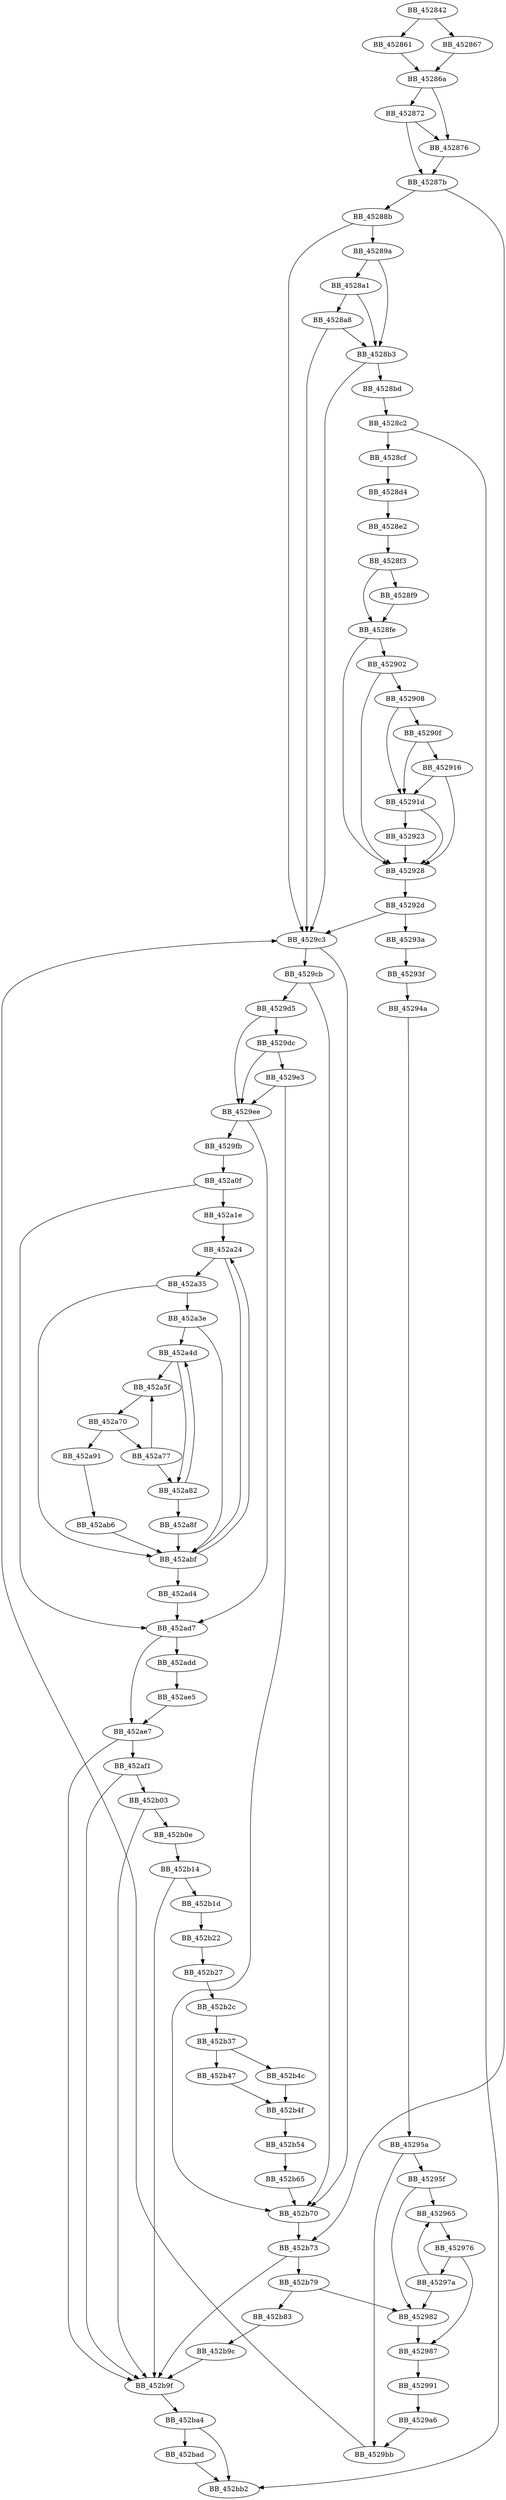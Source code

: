 DiGraph sub_452842{
BB_452842->BB_452861
BB_452842->BB_452867
BB_452861->BB_45286a
BB_452867->BB_45286a
BB_45286a->BB_452872
BB_45286a->BB_452876
BB_452872->BB_452876
BB_452872->BB_45287b
BB_452876->BB_45287b
BB_45287b->BB_45288b
BB_45287b->BB_452b73
BB_45288b->BB_45289a
BB_45288b->BB_4529c3
BB_45289a->BB_4528a1
BB_45289a->BB_4528b3
BB_4528a1->BB_4528a8
BB_4528a1->BB_4528b3
BB_4528a8->BB_4528b3
BB_4528a8->BB_4529c3
BB_4528b3->BB_4528bd
BB_4528b3->BB_4529c3
BB_4528bd->BB_4528c2
BB_4528c2->BB_4528cf
BB_4528c2->BB_452bb2
BB_4528cf->BB_4528d4
BB_4528d4->BB_4528e2
BB_4528e2->BB_4528f3
BB_4528f3->BB_4528f9
BB_4528f3->BB_4528fe
BB_4528f9->BB_4528fe
BB_4528fe->BB_452902
BB_4528fe->BB_452928
BB_452902->BB_452908
BB_452902->BB_452928
BB_452908->BB_45290f
BB_452908->BB_45291d
BB_45290f->BB_452916
BB_45290f->BB_45291d
BB_452916->BB_45291d
BB_452916->BB_452928
BB_45291d->BB_452923
BB_45291d->BB_452928
BB_452923->BB_452928
BB_452928->BB_45292d
BB_45292d->BB_45293a
BB_45292d->BB_4529c3
BB_45293a->BB_45293f
BB_45293f->BB_45294a
BB_45294a->BB_45295a
BB_45295a->BB_45295f
BB_45295a->BB_4529bb
BB_45295f->BB_452965
BB_45295f->BB_452982
BB_452965->BB_452976
BB_452976->BB_45297a
BB_452976->BB_452987
BB_45297a->BB_452965
BB_45297a->BB_452982
BB_452982->BB_452987
BB_452987->BB_452991
BB_452991->BB_4529a6
BB_4529a6->BB_4529bb
BB_4529bb->BB_4529c3
BB_4529c3->BB_4529cb
BB_4529c3->BB_452b70
BB_4529cb->BB_4529d5
BB_4529cb->BB_452b70
BB_4529d5->BB_4529dc
BB_4529d5->BB_4529ee
BB_4529dc->BB_4529e3
BB_4529dc->BB_4529ee
BB_4529e3->BB_4529ee
BB_4529e3->BB_452b70
BB_4529ee->BB_4529fb
BB_4529ee->BB_452ad7
BB_4529fb->BB_452a0f
BB_452a0f->BB_452a1e
BB_452a0f->BB_452ad7
BB_452a1e->BB_452a24
BB_452a24->BB_452a35
BB_452a24->BB_452abf
BB_452a35->BB_452a3e
BB_452a35->BB_452abf
BB_452a3e->BB_452a4d
BB_452a3e->BB_452abf
BB_452a4d->BB_452a5f
BB_452a4d->BB_452a82
BB_452a5f->BB_452a70
BB_452a70->BB_452a77
BB_452a70->BB_452a91
BB_452a77->BB_452a5f
BB_452a77->BB_452a82
BB_452a82->BB_452a4d
BB_452a82->BB_452a8f
BB_452a8f->BB_452abf
BB_452a91->BB_452ab6
BB_452ab6->BB_452abf
BB_452abf->BB_452a24
BB_452abf->BB_452ad4
BB_452ad4->BB_452ad7
BB_452ad7->BB_452add
BB_452ad7->BB_452ae7
BB_452add->BB_452ae5
BB_452ae5->BB_452ae7
BB_452ae7->BB_452af1
BB_452ae7->BB_452b9f
BB_452af1->BB_452b03
BB_452af1->BB_452b9f
BB_452b03->BB_452b0e
BB_452b03->BB_452b9f
BB_452b0e->BB_452b14
BB_452b14->BB_452b1d
BB_452b14->BB_452b9f
BB_452b1d->BB_452b22
BB_452b22->BB_452b27
BB_452b27->BB_452b2c
BB_452b2c->BB_452b37
BB_452b37->BB_452b47
BB_452b37->BB_452b4c
BB_452b47->BB_452b4f
BB_452b4c->BB_452b4f
BB_452b4f->BB_452b54
BB_452b54->BB_452b65
BB_452b65->BB_452b70
BB_452b70->BB_452b73
BB_452b73->BB_452b79
BB_452b73->BB_452b9f
BB_452b79->BB_452982
BB_452b79->BB_452b83
BB_452b83->BB_452b9c
BB_452b9c->BB_452b9f
BB_452b9f->BB_452ba4
BB_452ba4->BB_452bad
BB_452ba4->BB_452bb2
BB_452bad->BB_452bb2
}
